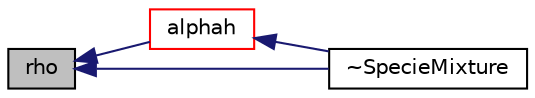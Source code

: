 digraph "rho"
{
  bgcolor="transparent";
  edge [fontname="Helvetica",fontsize="10",labelfontname="Helvetica",labelfontsize="10"];
  node [fontname="Helvetica",fontsize="10",shape=record];
  rankdir="LR";
  Node1 [label="rho",height=0.2,width=0.4,color="black", fillcolor="grey75", style="filled", fontcolor="black"];
  Node1 -> Node2 [dir="back",color="midnightblue",fontsize="10",style="solid",fontname="Helvetica"];
  Node2 [label="alphah",height=0.2,width=0.4,color="red",URL="$a02463.html#abe474038509b2a20da527b449d35b6c7",tooltip="Thermal diffusivity of enthalpy [kg/m/s]. "];
  Node2 -> Node3 [dir="back",color="midnightblue",fontsize="10",style="solid",fontname="Helvetica"];
  Node3 [label="~SpecieMixture",height=0.2,width=0.4,color="black",URL="$a02463.html#a149d8c2fb446e76144898dd6cadef2de",tooltip="Destructor. "];
  Node1 -> Node3 [dir="back",color="midnightblue",fontsize="10",style="solid",fontname="Helvetica"];
}
